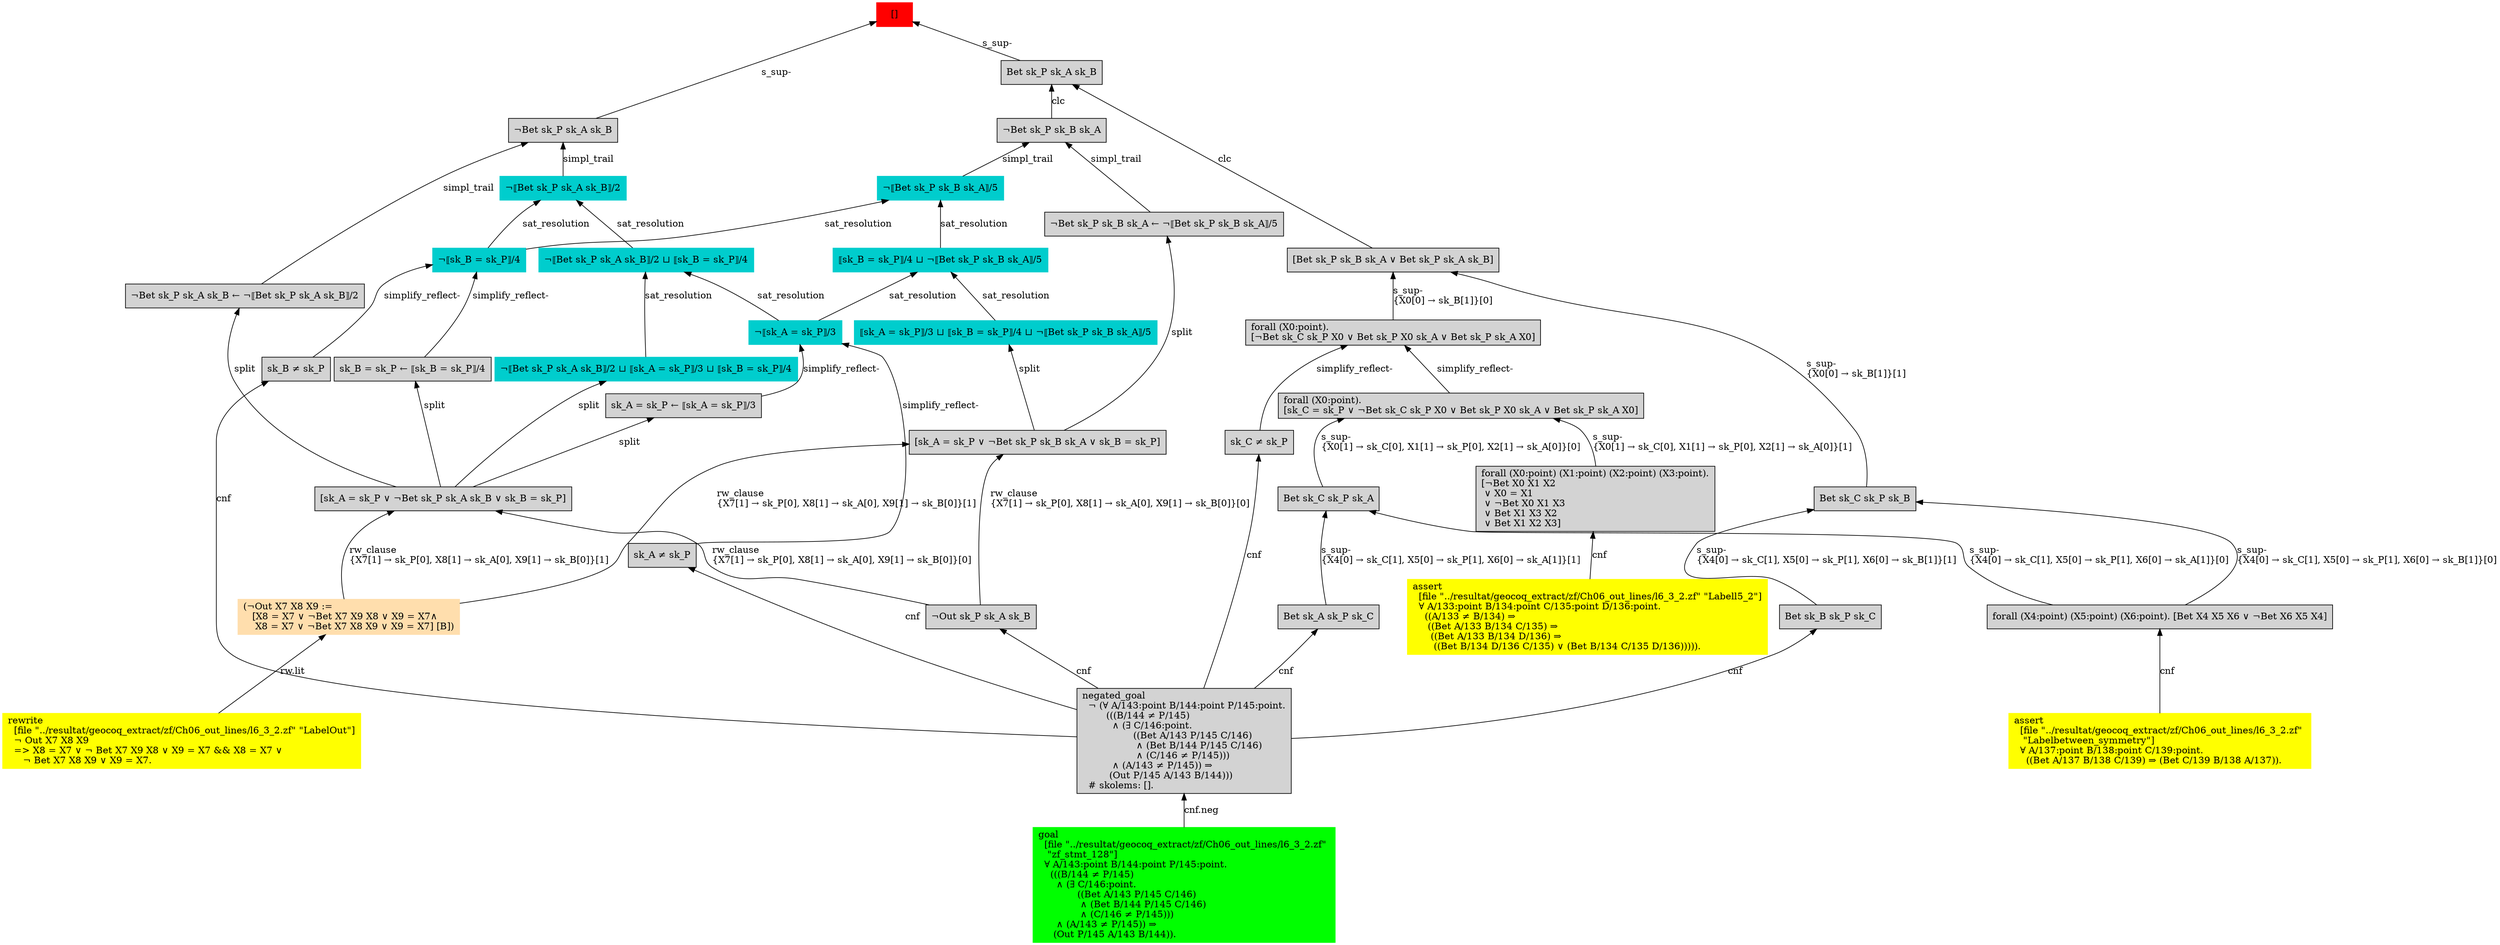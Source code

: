 digraph "unsat_graph" {
  vertex_0 [color=red, label="[]", shape=box, style=filled];
  vertex_0 -> vertex_1 [label="s_sup-\l", dir="back"];
  vertex_1 [shape=box, label="¬Bet sk_P sk_A sk_B\l", style=filled];
  vertex_1 -> vertex_2 [label="simpl_trail", dir="back"];
  vertex_2 [color=cyan3, shape=box, label="¬⟦Bet sk_P sk_A sk_B⟧/2\l", style=filled];
  vertex_2 -> vertex_3 [label="sat_resolution", dir="back"];
  vertex_3 [color=cyan3, shape=box, label="¬⟦sk_B = sk_P⟧/4\l", style=filled];
  vertex_3 -> vertex_4 [label="simplify_reflect-", dir="back"];
  vertex_4 [shape=box, label="sk_B ≠ sk_P\l", style=filled];
  vertex_4 -> vertex_5 [label="cnf", dir="back"];
  vertex_5 [shape=box, label="negated_goal\l  ¬ (∀ A/143:point B/144:point P/145:point.\l        (((B/144 ≠ P/145)\l          ∧ (∃ C/146:point.\l                 ((Bet A/143 P/145 C/146)\l                  ∧ (Bet B/144 P/145 C/146)\l                  ∧ (C/146 ≠ P/145)))\l          ∧ (A/143 ≠ P/145)) ⇒\l         (Out P/145 A/143 B/144)))\l  # skolems: [].\l", style=filled];
  vertex_5 -> vertex_6 [label="cnf.neg", dir="back"];
  vertex_6 [color=green, shape=box, label="goal\l  [file \"../resultat/geocoq_extract/zf/Ch06_out_lines/l6_3_2.zf\" \l   \"zf_stmt_128\"]\l  ∀ A/143:point B/144:point P/145:point.\l    (((B/144 ≠ P/145)\l      ∧ (∃ C/146:point.\l             ((Bet A/143 P/145 C/146)\l              ∧ (Bet B/144 P/145 C/146)\l              ∧ (C/146 ≠ P/145)))\l      ∧ (A/143 ≠ P/145)) ⇒\l     (Out P/145 A/143 B/144)).\l", style=filled];
  vertex_3 -> vertex_7 [label="simplify_reflect-", dir="back"];
  vertex_7 [shape=box, label="sk_B = sk_P ← ⟦sk_B = sk_P⟧/4\l", style=filled];
  vertex_7 -> vertex_8 [label="split", dir="back"];
  vertex_8 [shape=box, label="[sk_A = sk_P ∨ ¬Bet sk_P sk_A sk_B ∨ sk_B = sk_P]\l", style=filled];
  vertex_8 -> vertex_9 [label="rw_clause\l\{X7[1] → sk_P[0], X8[1] → sk_A[0], X9[1] → sk_B[0]\}[1]\l", dir="back"];
  vertex_9 [color=navajowhite, shape=box, label="(¬Out X7 X8 X9 :=\l   [X8 = X7 ∨ ¬Bet X7 X9 X8 ∨ X9 = X7∧\l    X8 = X7 ∨ ¬Bet X7 X8 X9 ∨ X9 = X7] [B])\l", style=filled];
  vertex_9 -> vertex_10 [label="rw.lit", dir="back"];
  vertex_10 [color=yellow, shape=box, label="rewrite\l  [file \"../resultat/geocoq_extract/zf/Ch06_out_lines/l6_3_2.zf\" \"LabelOut\"]\l  ¬ Out X7 X8 X9\l  =\> X8 = X7 ∨ ¬ Bet X7 X9 X8 ∨ X9 = X7 && X8 = X7 ∨ \l     ¬ Bet X7 X8 X9 ∨ X9 = X7.\l", style=filled];
  vertex_8 -> vertex_11 [label="rw_clause\l\{X7[1] → sk_P[0], X8[1] → sk_A[0], X9[1] → sk_B[0]\}[0]\l", dir="back"];
  vertex_11 [shape=box, label="¬Out sk_P sk_A sk_B\l", style=filled];
  vertex_11 -> vertex_5 [label="cnf", dir="back"];
  vertex_2 -> vertex_12 [label="sat_resolution", dir="back"];
  vertex_12 [color=cyan3, shape=box, label="¬⟦Bet sk_P sk_A sk_B⟧/2 ⊔ ⟦sk_B = sk_P⟧/4\l", style=filled];
  vertex_12 -> vertex_13 [label="sat_resolution", dir="back"];
  vertex_13 [color=cyan3, shape=box, label="¬⟦sk_A = sk_P⟧/3\l", style=filled];
  vertex_13 -> vertex_14 [label="simplify_reflect-", dir="back"];
  vertex_14 [shape=box, label="sk_A ≠ sk_P\l", style=filled];
  vertex_14 -> vertex_5 [label="cnf", dir="back"];
  vertex_13 -> vertex_15 [label="simplify_reflect-", dir="back"];
  vertex_15 [shape=box, label="sk_A = sk_P ← ⟦sk_A = sk_P⟧/3\l", style=filled];
  vertex_15 -> vertex_8 [label="split", dir="back"];
  vertex_12 -> vertex_16 [label="sat_resolution", dir="back"];
  vertex_16 [color=cyan3, shape=box, label="¬⟦Bet sk_P sk_A sk_B⟧/2 ⊔ ⟦sk_A = sk_P⟧/3 ⊔ ⟦sk_B = sk_P⟧/4\l", style=filled];
  vertex_16 -> vertex_8 [label="split", dir="back"];
  vertex_1 -> vertex_17 [label="simpl_trail", dir="back"];
  vertex_17 [shape=box, label="¬Bet sk_P sk_A sk_B ← ¬⟦Bet sk_P sk_A sk_B⟧/2\l", style=filled];
  vertex_17 -> vertex_8 [label="split", dir="back"];
  vertex_0 -> vertex_18 [label="s_sup-\l", dir="back"];
  vertex_18 [shape=box, label="Bet sk_P sk_A sk_B\l", style=filled];
  vertex_18 -> vertex_19 [label="clc", dir="back"];
  vertex_19 [shape=box, label="¬Bet sk_P sk_B sk_A\l", style=filled];
  vertex_19 -> vertex_20 [label="simpl_trail", dir="back"];
  vertex_20 [color=cyan3, shape=box, label="¬⟦Bet sk_P sk_B sk_A⟧/5\l", style=filled];
  vertex_20 -> vertex_3 [label="sat_resolution", dir="back"];
  vertex_20 -> vertex_21 [label="sat_resolution", dir="back"];
  vertex_21 [color=cyan3, shape=box, label="⟦sk_B = sk_P⟧/4 ⊔ ¬⟦Bet sk_P sk_B sk_A⟧/5\l", style=filled];
  vertex_21 -> vertex_13 [label="sat_resolution", dir="back"];
  vertex_21 -> vertex_22 [label="sat_resolution", dir="back"];
  vertex_22 [color=cyan3, shape=box, label="⟦sk_A = sk_P⟧/3 ⊔ ⟦sk_B = sk_P⟧/4 ⊔ ¬⟦Bet sk_P sk_B sk_A⟧/5\l", style=filled];
  vertex_22 -> vertex_23 [label="split", dir="back"];
  vertex_23 [shape=box, label="[sk_A = sk_P ∨ ¬Bet sk_P sk_B sk_A ∨ sk_B = sk_P]\l", style=filled];
  vertex_23 -> vertex_9 [label="rw_clause\l\{X7[1] → sk_P[0], X8[1] → sk_A[0], X9[1] → sk_B[0]\}[1]\l", dir="back"];
  vertex_23 -> vertex_11 [label="rw_clause\l\{X7[1] → sk_P[0], X8[1] → sk_A[0], X9[1] → sk_B[0]\}[0]\l", dir="back"];
  vertex_19 -> vertex_24 [label="simpl_trail", dir="back"];
  vertex_24 [shape=box, label="¬Bet sk_P sk_B sk_A ← ¬⟦Bet sk_P sk_B sk_A⟧/5\l", style=filled];
  vertex_24 -> vertex_23 [label="split", dir="back"];
  vertex_18 -> vertex_25 [label="clc", dir="back"];
  vertex_25 [shape=box, label="[Bet sk_P sk_B sk_A ∨ Bet sk_P sk_A sk_B]\l", style=filled];
  vertex_25 -> vertex_26 [label="s_sup-\l\{X0[0] → sk_B[1]\}[0]\l", dir="back"];
  vertex_26 [shape=box, label="forall (X0:point).\l[¬Bet sk_C sk_P X0 ∨ Bet sk_P X0 sk_A ∨ Bet sk_P sk_A X0]\l", style=filled];
  vertex_26 -> vertex_27 [label="simplify_reflect-", dir="back"];
  vertex_27 [shape=box, label="sk_C ≠ sk_P\l", style=filled];
  vertex_27 -> vertex_5 [label="cnf", dir="back"];
  vertex_26 -> vertex_28 [label="simplify_reflect-", dir="back"];
  vertex_28 [shape=box, label="forall (X0:point).\l[sk_C = sk_P ∨ ¬Bet sk_C sk_P X0 ∨ Bet sk_P X0 sk_A ∨ Bet sk_P sk_A X0]\l", style=filled];
  vertex_28 -> vertex_29 [label="s_sup-\l\{X0[1] → sk_C[0], X1[1] → sk_P[0], X2[1] → sk_A[0]\}[1]\l", dir="back"];
  vertex_29 [shape=box, label="forall (X0:point) (X1:point) (X2:point) (X3:point).\l[¬Bet X0 X1 X2\l ∨ X0 = X1\l ∨ ¬Bet X0 X1 X3\l ∨ Bet X1 X3 X2\l ∨ Bet X1 X2 X3]\l", style=filled];
  vertex_29 -> vertex_30 [label="cnf", dir="back"];
  vertex_30 [color=yellow, shape=box, label="assert\l  [file \"../resultat/geocoq_extract/zf/Ch06_out_lines/l6_3_2.zf\" \"Labell5_2\"]\l  ∀ A/133:point B/134:point C/135:point D/136:point.\l    ((A/133 ≠ B/134) ⇒\l     ((Bet A/133 B/134 C/135) ⇒\l      ((Bet A/133 B/134 D/136) ⇒\l       ((Bet B/134 D/136 C/135) ∨ (Bet B/134 C/135 D/136))))).\l", style=filled];
  vertex_28 -> vertex_31 [label="s_sup-\l\{X0[1] → sk_C[0], X1[1] → sk_P[0], X2[1] → sk_A[0]\}[0]\l", dir="back"];
  vertex_31 [shape=box, label="Bet sk_C sk_P sk_A\l", style=filled];
  vertex_31 -> vertex_32 [label="s_sup-\l\{X4[0] → sk_C[1], X5[0] → sk_P[1], X6[0] → sk_A[1]\}[0]\l", dir="back"];
  vertex_32 [shape=box, label="forall (X4:point) (X5:point) (X6:point). [Bet X4 X5 X6 ∨ ¬Bet X6 X5 X4]\l", style=filled];
  vertex_32 -> vertex_33 [label="cnf", dir="back"];
  vertex_33 [color=yellow, shape=box, label="assert\l  [file \"../resultat/geocoq_extract/zf/Ch06_out_lines/l6_3_2.zf\" \l   \"Labelbetween_symmetry\"]\l  ∀ A/137:point B/138:point C/139:point.\l    ((Bet A/137 B/138 C/139) ⇒ (Bet C/139 B/138 A/137)).\l", style=filled];
  vertex_31 -> vertex_34 [label="s_sup-\l\{X4[0] → sk_C[1], X5[0] → sk_P[1], X6[0] → sk_A[1]\}[1]\l", dir="back"];
  vertex_34 [shape=box, label="Bet sk_A sk_P sk_C\l", style=filled];
  vertex_34 -> vertex_5 [label="cnf", dir="back"];
  vertex_25 -> vertex_35 [label="s_sup-\l\{X0[0] → sk_B[1]\}[1]\l", dir="back"];
  vertex_35 [shape=box, label="Bet sk_C sk_P sk_B\l", style=filled];
  vertex_35 -> vertex_32 [label="s_sup-\l\{X4[0] → sk_C[1], X5[0] → sk_P[1], X6[0] → sk_B[1]\}[0]\l", dir="back"];
  vertex_35 -> vertex_36 [label="s_sup-\l\{X4[0] → sk_C[1], X5[0] → sk_P[1], X6[0] → sk_B[1]\}[1]\l", dir="back"];
  vertex_36 [shape=box, label="Bet sk_B sk_P sk_C\l", style=filled];
  vertex_36 -> vertex_5 [label="cnf", dir="back"];
  }


